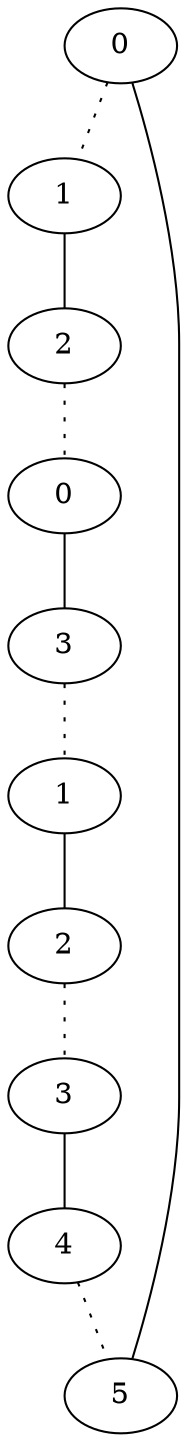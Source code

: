 graph {
a[label=0]
b[label=1]
c[label=2]
d[label=0]
e[label=3]
f[label=1]
g[label=2]
h[label=3]
i[label=4]
j[label=5]
a -- b [style=dotted];
b -- c;
c -- d [style=dotted];
d -- e;
e -- f [style=dotted];
f -- g;
g -- h [style=dotted];
h -- i;
i -- j [style=dotted];
a -- j;
}

